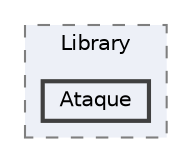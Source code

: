digraph "C:/Users/Isabela/Desktop/INGENIERÍA/Programación II/Repositorios/pii_2024_2_equipo14/src/Library/Ataque"
{
 // INTERACTIVE_SVG=YES
 // LATEX_PDF_SIZE
  bgcolor="transparent";
  edge [fontname=Helvetica,fontsize=10,labelfontname=Helvetica,labelfontsize=10];
  node [fontname=Helvetica,fontsize=10,shape=box,height=0.2,width=0.4];
  compound=true
  subgraph clusterdir_f741251061e5c7c7ed48ab45c3348f11 {
    graph [ bgcolor="#edf0f7", pencolor="grey50", label="Library", fontname=Helvetica,fontsize=10 style="filled,dashed", URL="dir_f741251061e5c7c7ed48ab45c3348f11.html",tooltip=""]
  dir_49c6254b98a9b9eb8bb4a19c2aa3e1fc [label="Ataque", fillcolor="#edf0f7", color="grey25", style="filled,bold", URL="dir_49c6254b98a9b9eb8bb4a19c2aa3e1fc.html",tooltip=""];
  }
}
